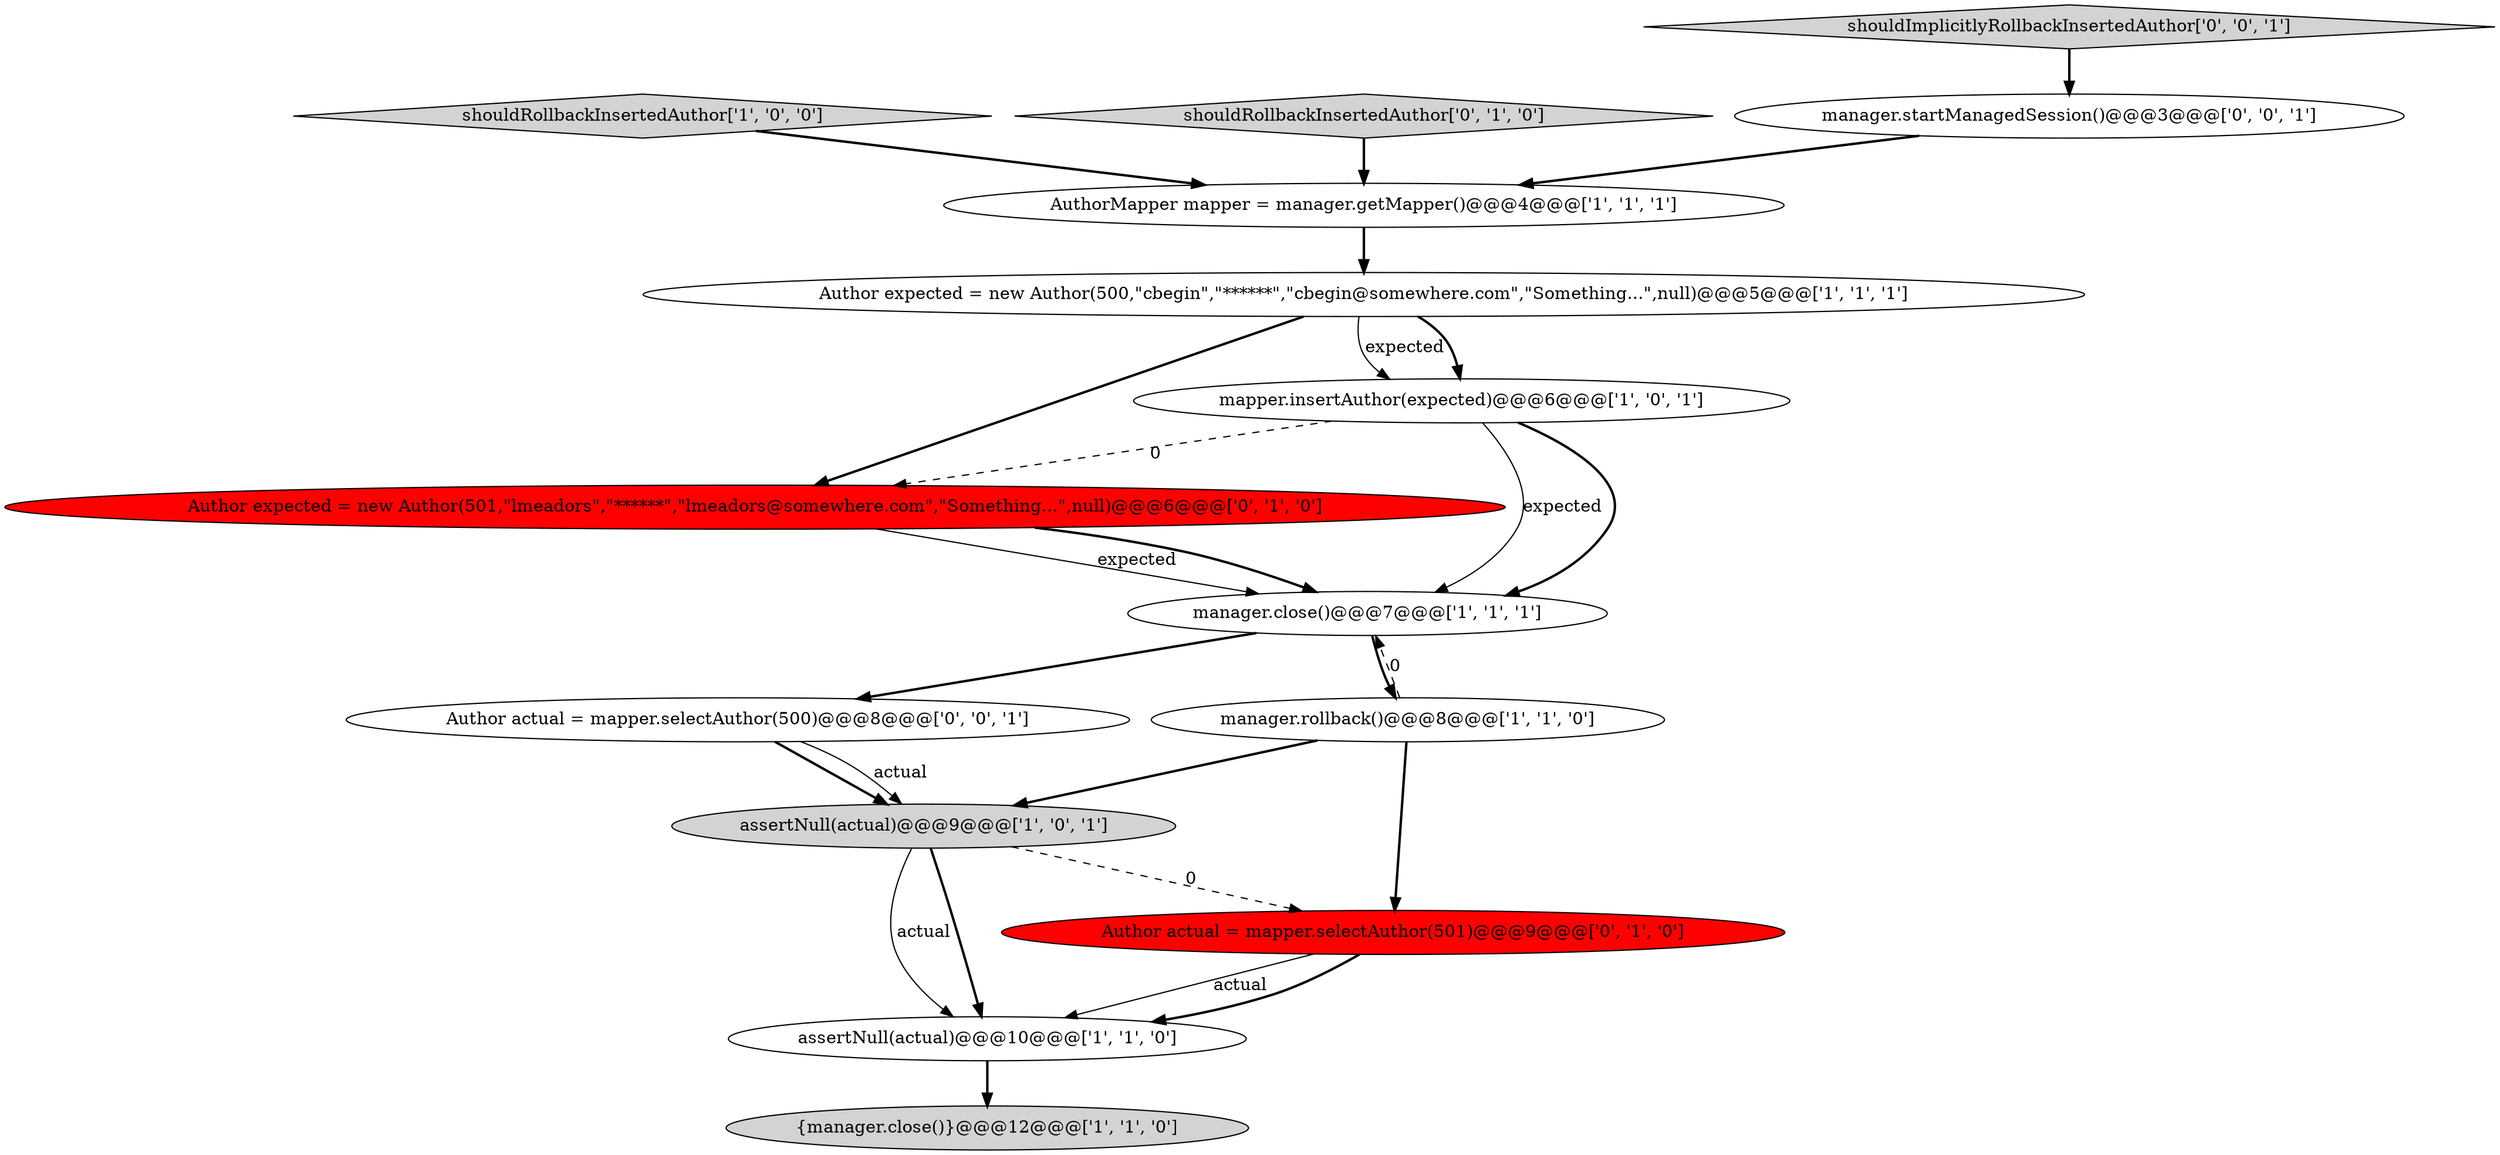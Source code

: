 digraph {
8 [style = filled, label = "shouldRollbackInsertedAuthor['1', '0', '0']", fillcolor = lightgray, shape = diamond image = "AAA0AAABBB1BBB"];
5 [style = filled, label = "manager.close()@@@7@@@['1', '1', '1']", fillcolor = white, shape = ellipse image = "AAA0AAABBB1BBB"];
7 [style = filled, label = "assertNull(actual)@@@9@@@['1', '0', '1']", fillcolor = lightgray, shape = ellipse image = "AAA0AAABBB1BBB"];
9 [style = filled, label = "shouldRollbackInsertedAuthor['0', '1', '0']", fillcolor = lightgray, shape = diamond image = "AAA0AAABBB2BBB"];
10 [style = filled, label = "Author expected = new Author(501,\"lmeadors\",\"******\",\"lmeadors@somewhere.com\",\"Something...\",null)@@@6@@@['0', '1', '0']", fillcolor = red, shape = ellipse image = "AAA1AAABBB2BBB"];
12 [style = filled, label = "Author actual = mapper.selectAuthor(500)@@@8@@@['0', '0', '1']", fillcolor = white, shape = ellipse image = "AAA0AAABBB3BBB"];
14 [style = filled, label = "shouldImplicitlyRollbackInsertedAuthor['0', '0', '1']", fillcolor = lightgray, shape = diamond image = "AAA0AAABBB3BBB"];
3 [style = filled, label = "Author expected = new Author(500,\"cbegin\",\"******\",\"cbegin@somewhere.com\",\"Something...\",null)@@@5@@@['1', '1', '1']", fillcolor = white, shape = ellipse image = "AAA0AAABBB1BBB"];
6 [style = filled, label = "assertNull(actual)@@@10@@@['1', '1', '0']", fillcolor = white, shape = ellipse image = "AAA0AAABBB1BBB"];
0 [style = filled, label = "AuthorMapper mapper = manager.getMapper()@@@4@@@['1', '1', '1']", fillcolor = white, shape = ellipse image = "AAA0AAABBB1BBB"];
11 [style = filled, label = "Author actual = mapper.selectAuthor(501)@@@9@@@['0', '1', '0']", fillcolor = red, shape = ellipse image = "AAA1AAABBB2BBB"];
2 [style = filled, label = "manager.rollback()@@@8@@@['1', '1', '0']", fillcolor = white, shape = ellipse image = "AAA0AAABBB1BBB"];
1 [style = filled, label = "{manager.close()}@@@12@@@['1', '1', '0']", fillcolor = lightgray, shape = ellipse image = "AAA0AAABBB1BBB"];
13 [style = filled, label = "manager.startManagedSession()@@@3@@@['0', '0', '1']", fillcolor = white, shape = ellipse image = "AAA0AAABBB3BBB"];
4 [style = filled, label = "mapper.insertAuthor(expected)@@@6@@@['1', '0', '1']", fillcolor = white, shape = ellipse image = "AAA0AAABBB1BBB"];
0->3 [style = bold, label=""];
11->6 [style = solid, label="actual"];
4->5 [style = solid, label="expected"];
9->0 [style = bold, label=""];
11->6 [style = bold, label=""];
3->4 [style = solid, label="expected"];
7->6 [style = solid, label="actual"];
7->11 [style = dashed, label="0"];
3->4 [style = bold, label=""];
12->7 [style = bold, label=""];
10->5 [style = solid, label="expected"];
8->0 [style = bold, label=""];
6->1 [style = bold, label=""];
3->10 [style = bold, label=""];
2->5 [style = dashed, label="0"];
5->2 [style = bold, label=""];
10->5 [style = bold, label=""];
5->12 [style = bold, label=""];
12->7 [style = solid, label="actual"];
7->6 [style = bold, label=""];
2->7 [style = bold, label=""];
14->13 [style = bold, label=""];
4->10 [style = dashed, label="0"];
4->5 [style = bold, label=""];
2->11 [style = bold, label=""];
13->0 [style = bold, label=""];
}

